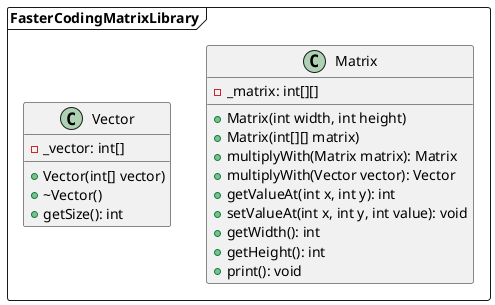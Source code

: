 @startuml FasterCodingMatrixLibrary

package FasterCodingMatrixLibrary <<Frame>> {

class Matrix {
    - _matrix: int[][]

    + Matrix(int width, int height)
    + Matrix(int[][] matrix)
    + multiplyWith(Matrix matrix): Matrix
    + multiplyWith(Vector vector): Vector
    + getValueAt(int x, int y): int
    + setValueAt(int x, int y, int value): void
    + getWidth(): int
    + getHeight(): int
    + print(): void
}

class Vector {
    - _vector: int[]

    + Vector(int[] vector)
    + ~Vector()
    + getSize(): int
}

}

@enduml